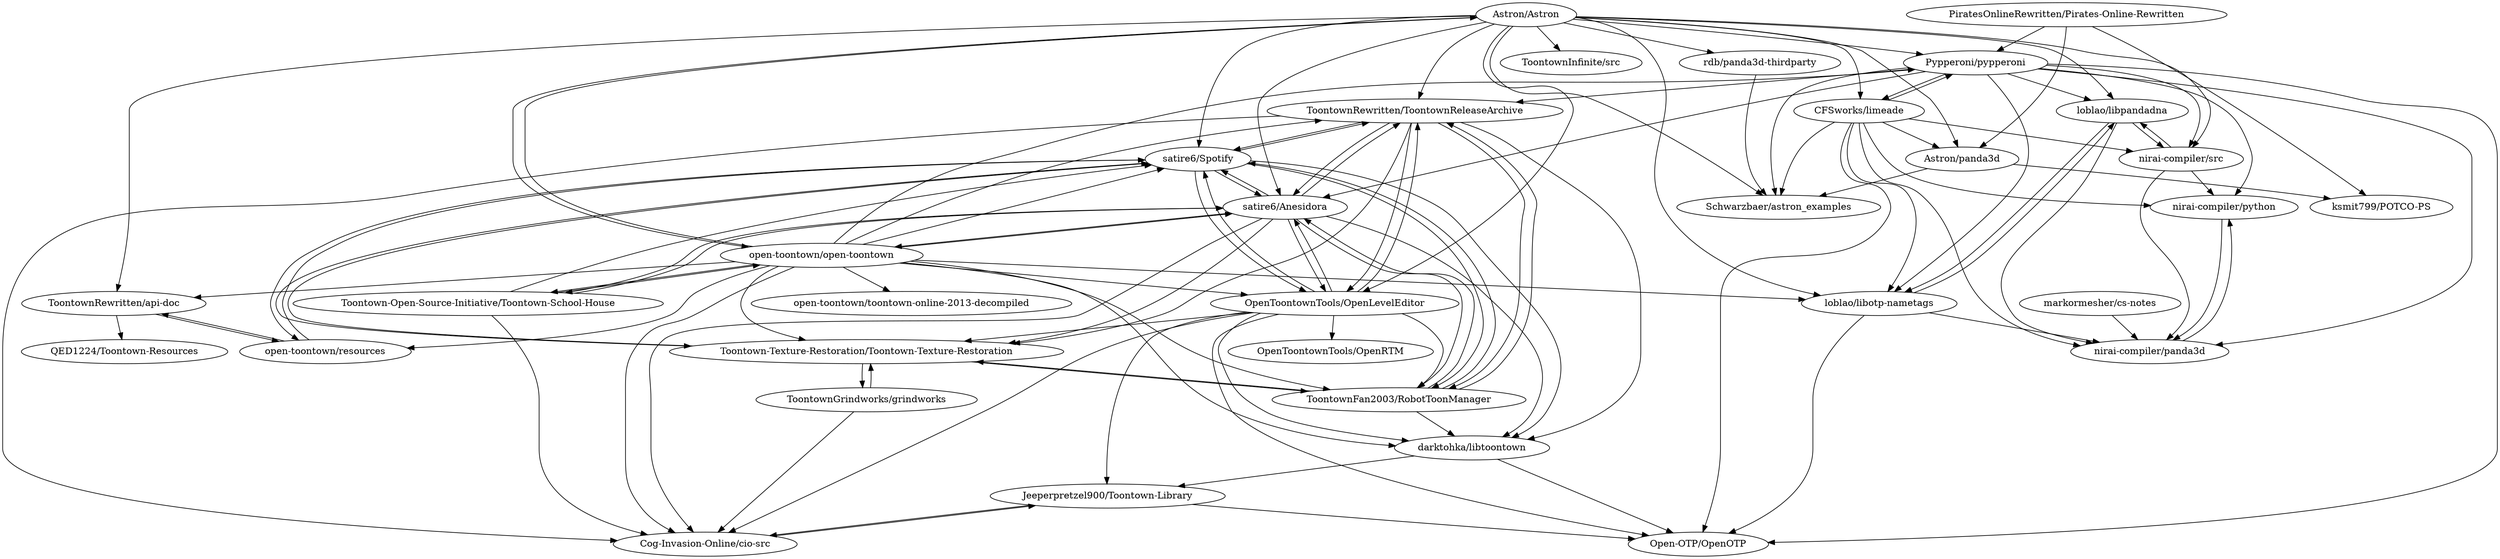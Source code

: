 digraph G {
"Astron/Astron" -> "Astron/panda3d"
"Astron/Astron" -> "loblao/libpandadna"
"Astron/Astron" -> "Pypperoni/pypperoni"
"Astron/Astron" -> "nirai-compiler/src"
"Astron/Astron" -> "loblao/libotp-nametags"
"Astron/Astron" -> "ToontownRewritten/ToontownReleaseArchive"
"Astron/Astron" -> "CFSworks/limeade"
"Astron/Astron" -> "open-toontown/open-toontown"
"Astron/Astron" -> "satire6/Spotify"
"Astron/Astron" -> "satire6/Anesidora"
"Astron/Astron" -> "Schwarzbaer/astron_examples"
"Astron/Astron" -> "ToontownRewritten/api-doc"
"Astron/Astron" -> "rdb/panda3d-thirdparty"
"Astron/Astron" -> "ToontownInfinite/src"
"Astron/Astron" -> "OpenToontownTools/OpenLevelEditor"
"Pypperoni/pypperoni" -> "nirai-compiler/src"
"Pypperoni/pypperoni" -> "loblao/libotp-nametags"
"Pypperoni/pypperoni" -> "CFSworks/limeade"
"Pypperoni/pypperoni" -> "nirai-compiler/panda3d"
"Pypperoni/pypperoni" -> "loblao/libpandadna"
"Pypperoni/pypperoni" -> "Schwarzbaer/astron_examples"
"Pypperoni/pypperoni" -> "Open-OTP/OpenOTP"
"Pypperoni/pypperoni" -> "ToontownRewritten/ToontownReleaseArchive"
"Pypperoni/pypperoni" -> "nirai-compiler/python"
"Pypperoni/pypperoni" -> "satire6/Anesidora"
"Astron/panda3d" -> "Schwarzbaer/astron_examples"
"Astron/panda3d" -> "ksmit799/POTCO-PS"
"PiratesOnlineRewritten/Pirates-Online-Rewritten" -> "Pypperoni/pypperoni"
"PiratesOnlineRewritten/Pirates-Online-Rewritten" -> "ksmit799/POTCO-PS"
"PiratesOnlineRewritten/Pirates-Online-Rewritten" -> "Astron/panda3d"
"loblao/libotp-nametags" -> "Open-OTP/OpenOTP"
"loblao/libotp-nametags" -> "nirai-compiler/panda3d"
"loblao/libotp-nametags" -> "loblao/libpandadna"
"open-toontown/open-toontown" -> "satire6/Anesidora"
"open-toontown/open-toontown" -> "satire6/Spotify"
"open-toontown/open-toontown" -> "Toontown-Open-Source-Initiative/Toontown-School-House"
"open-toontown/open-toontown" -> "open-toontown/resources"
"open-toontown/open-toontown" -> "ToontownRewritten/ToontownReleaseArchive"
"open-toontown/open-toontown" -> "OpenToontownTools/OpenLevelEditor"
"open-toontown/open-toontown" -> "Pypperoni/pypperoni"
"open-toontown/open-toontown" -> "ToontownFan2003/RobotToonManager"
"open-toontown/open-toontown" -> "Toontown-Texture-Restoration/Toontown-Texture-Restoration"
"open-toontown/open-toontown" -> "Cog-Invasion-Online/cio-src"
"open-toontown/open-toontown" -> "open-toontown/toontown-online-2013-decompiled"
"open-toontown/open-toontown" -> "ToontownRewritten/api-doc"
"open-toontown/open-toontown" -> "darktohka/libtoontown"
"open-toontown/open-toontown" -> "loblao/libotp-nametags"
"open-toontown/open-toontown" -> "Astron/Astron"
"loblao/libpandadna" -> "loblao/libotp-nametags"
"loblao/libpandadna" -> "nirai-compiler/src"
"loblao/libpandadna" -> "nirai-compiler/panda3d"
"CFSworks/limeade" -> "Pypperoni/pypperoni"
"CFSworks/limeade" -> "loblao/libotp-nametags"
"CFSworks/limeade" -> "Astron/panda3d"
"CFSworks/limeade" -> "nirai-compiler/src"
"CFSworks/limeade" -> "Schwarzbaer/astron_examples"
"CFSworks/limeade" -> "Open-OTP/OpenOTP"
"CFSworks/limeade" -> "nirai-compiler/panda3d"
"CFSworks/limeade" -> "nirai-compiler/python"
"ToontownRewritten/api-doc" -> "open-toontown/resources"
"ToontownRewritten/api-doc" -> "QED1224/Toontown-Resources"
"open-toontown/resources" -> "satire6/Spotify"
"open-toontown/resources" -> "ToontownRewritten/api-doc"
"ToontownFan2003/RobotToonManager" -> "satire6/Spotify"
"ToontownFan2003/RobotToonManager" -> "darktohka/libtoontown"
"ToontownFan2003/RobotToonManager" -> "Toontown-Texture-Restoration/Toontown-Texture-Restoration"
"ToontownFan2003/RobotToonManager" -> "ToontownRewritten/ToontownReleaseArchive"
"ToontownFan2003/RobotToonManager" -> "satire6/Anesidora"
"OpenToontownTools/OpenLevelEditor" -> "satire6/Spotify"
"OpenToontownTools/OpenLevelEditor" -> "Cog-Invasion-Online/cio-src"
"OpenToontownTools/OpenLevelEditor" -> "darktohka/libtoontown"
"OpenToontownTools/OpenLevelEditor" -> "ToontownRewritten/ToontownReleaseArchive"
"OpenToontownTools/OpenLevelEditor" -> "satire6/Anesidora"
"OpenToontownTools/OpenLevelEditor" -> "OpenToontownTools/OpenRTM"
"OpenToontownTools/OpenLevelEditor" -> "Jeeperpretzel900/Toontown-Library"
"OpenToontownTools/OpenLevelEditor" -> "ToontownFan2003/RobotToonManager"
"OpenToontownTools/OpenLevelEditor" -> "Open-OTP/OpenOTP"
"OpenToontownTools/OpenLevelEditor" -> "Toontown-Texture-Restoration/Toontown-Texture-Restoration"
"Jeeperpretzel900/Toontown-Library" -> "Cog-Invasion-Online/cio-src"
"Jeeperpretzel900/Toontown-Library" -> "Open-OTP/OpenOTP"
"Cog-Invasion-Online/cio-src" -> "Jeeperpretzel900/Toontown-Library"
"satire6/Spotify" -> "satire6/Anesidora"
"satire6/Spotify" -> "ToontownFan2003/RobotToonManager"
"satire6/Spotify" -> "ToontownRewritten/ToontownReleaseArchive"
"satire6/Spotify" -> "darktohka/libtoontown"
"satire6/Spotify" -> "Toontown-Texture-Restoration/Toontown-Texture-Restoration"
"satire6/Spotify" -> "OpenToontownTools/OpenLevelEditor"
"satire6/Spotify" -> "open-toontown/resources"
"Toontown-Texture-Restoration/Toontown-Texture-Restoration" -> "satire6/Spotify"
"Toontown-Texture-Restoration/Toontown-Texture-Restoration" -> "ToontownFan2003/RobotToonManager"
"Toontown-Texture-Restoration/Toontown-Texture-Restoration" -> "ToontownGrindworks/grindworks"
"satire6/Anesidora" -> "satire6/Spotify"
"satire6/Anesidora" -> "ToontownRewritten/ToontownReleaseArchive"
"satire6/Anesidora" -> "darktohka/libtoontown"
"satire6/Anesidora" -> "OpenToontownTools/OpenLevelEditor"
"satire6/Anesidora" -> "ToontownFan2003/RobotToonManager"
"satire6/Anesidora" -> "Cog-Invasion-Online/cio-src"
"satire6/Anesidora" -> "Toontown-Open-Source-Initiative/Toontown-School-House"
"satire6/Anesidora" -> "open-toontown/open-toontown"
"satire6/Anesidora" -> "Toontown-Texture-Restoration/Toontown-Texture-Restoration"
"darktohka/libtoontown" -> "Open-OTP/OpenOTP"
"darktohka/libtoontown" -> "Jeeperpretzel900/Toontown-Library"
"Toontown-Open-Source-Initiative/Toontown-School-House" -> "satire6/Anesidora"
"Toontown-Open-Source-Initiative/Toontown-School-House" -> "Cog-Invasion-Online/cio-src"
"Toontown-Open-Source-Initiative/Toontown-School-House" -> "satire6/Spotify"
"Toontown-Open-Source-Initiative/Toontown-School-House" -> "open-toontown/open-toontown"
"ToontownRewritten/ToontownReleaseArchive" -> "satire6/Spotify"
"ToontownRewritten/ToontownReleaseArchive" -> "satire6/Anesidora"
"ToontownRewritten/ToontownReleaseArchive" -> "ToontownFan2003/RobotToonManager"
"ToontownRewritten/ToontownReleaseArchive" -> "OpenToontownTools/OpenLevelEditor"
"ToontownRewritten/ToontownReleaseArchive" -> "darktohka/libtoontown"
"ToontownRewritten/ToontownReleaseArchive" -> "Toontown-Texture-Restoration/Toontown-Texture-Restoration"
"ToontownRewritten/ToontownReleaseArchive" -> "Cog-Invasion-Online/cio-src"
"nirai-compiler/src" -> "nirai-compiler/panda3d"
"nirai-compiler/src" -> "loblao/libpandadna"
"nirai-compiler/src" -> "nirai-compiler/python"
"nirai-compiler/panda3d" -> "nirai-compiler/python"
"markormesher/cs-notes" -> "nirai-compiler/panda3d"
"nirai-compiler/python" -> "nirai-compiler/panda3d"
"rdb/panda3d-thirdparty" -> "Schwarzbaer/astron_examples"
"ToontownGrindworks/grindworks" -> "Cog-Invasion-Online/cio-src"
"ToontownGrindworks/grindworks" -> "Toontown-Texture-Restoration/Toontown-Texture-Restoration"
"Astron/Astron" ["l"="2.424,44.861"]
"Astron/panda3d" ["l"="2.455,44.839"]
"loblao/libpandadna" ["l"="2.403,44.843"]
"Pypperoni/pypperoni" ["l"="2.431,44.849"]
"nirai-compiler/src" ["l"="2.417,44.839"]
"loblao/libotp-nametags" ["l"="2.415,44.85"]
"ToontownRewritten/ToontownReleaseArchive" ["l"="2.437,44.874"]
"CFSworks/limeade" ["l"="2.435,44.838"]
"open-toontown/open-toontown" ["l"="2.414,44.876"]
"satire6/Spotify" ["l"="2.423,44.888"]
"satire6/Anesidora" ["l"="2.43,44.88"]
"Schwarzbaer/astron_examples" ["l"="2.448,44.849"]
"ToontownRewritten/api-doc" ["l"="2.387,44.879"]
"rdb/panda3d-thirdparty" ["l"="2.464,44.855"]
"ToontownInfinite/src" ["l"="2.389,44.854"]
"OpenToontownTools/OpenLevelEditor" ["l"="2.448,44.882"]
"nirai-compiler/panda3d" ["l"="2.413,44.83"]
"Open-OTP/OpenOTP" ["l"="2.445,44.861"]
"nirai-compiler/python" ["l"="2.427,44.828"]
"ksmit799/POTCO-PS" ["l"="2.476,44.83"]
"PiratesOnlineRewritten/Pirates-Online-Rewritten" ["l"="2.458,44.824"]
"Toontown-Open-Source-Initiative/Toontown-School-House" ["l"="2.417,44.898"]
"open-toontown/resources" ["l"="2.397,44.89"]
"ToontownFan2003/RobotToonManager" ["l"="2.438,44.889"]
"Toontown-Texture-Restoration/Toontown-Texture-Restoration" ["l"="2.434,44.898"]
"Cog-Invasion-Online/cio-src" ["l"="2.447,44.892"]
"open-toontown/toontown-online-2013-decompiled" ["l"="2.383,44.868"]
"darktohka/libtoontown" ["l"="2.448,44.874"]
"QED1224/Toontown-Resources" ["l"="2.357,44.886"]
"OpenToontownTools/OpenRTM" ["l"="2.476,44.891"]
"Jeeperpretzel900/Toontown-Library" ["l"="2.464,44.88"]
"ToontownGrindworks/grindworks" ["l"="2.445,44.911"]
"markormesher/cs-notes" ["l"="2.396,44.808"]
}
